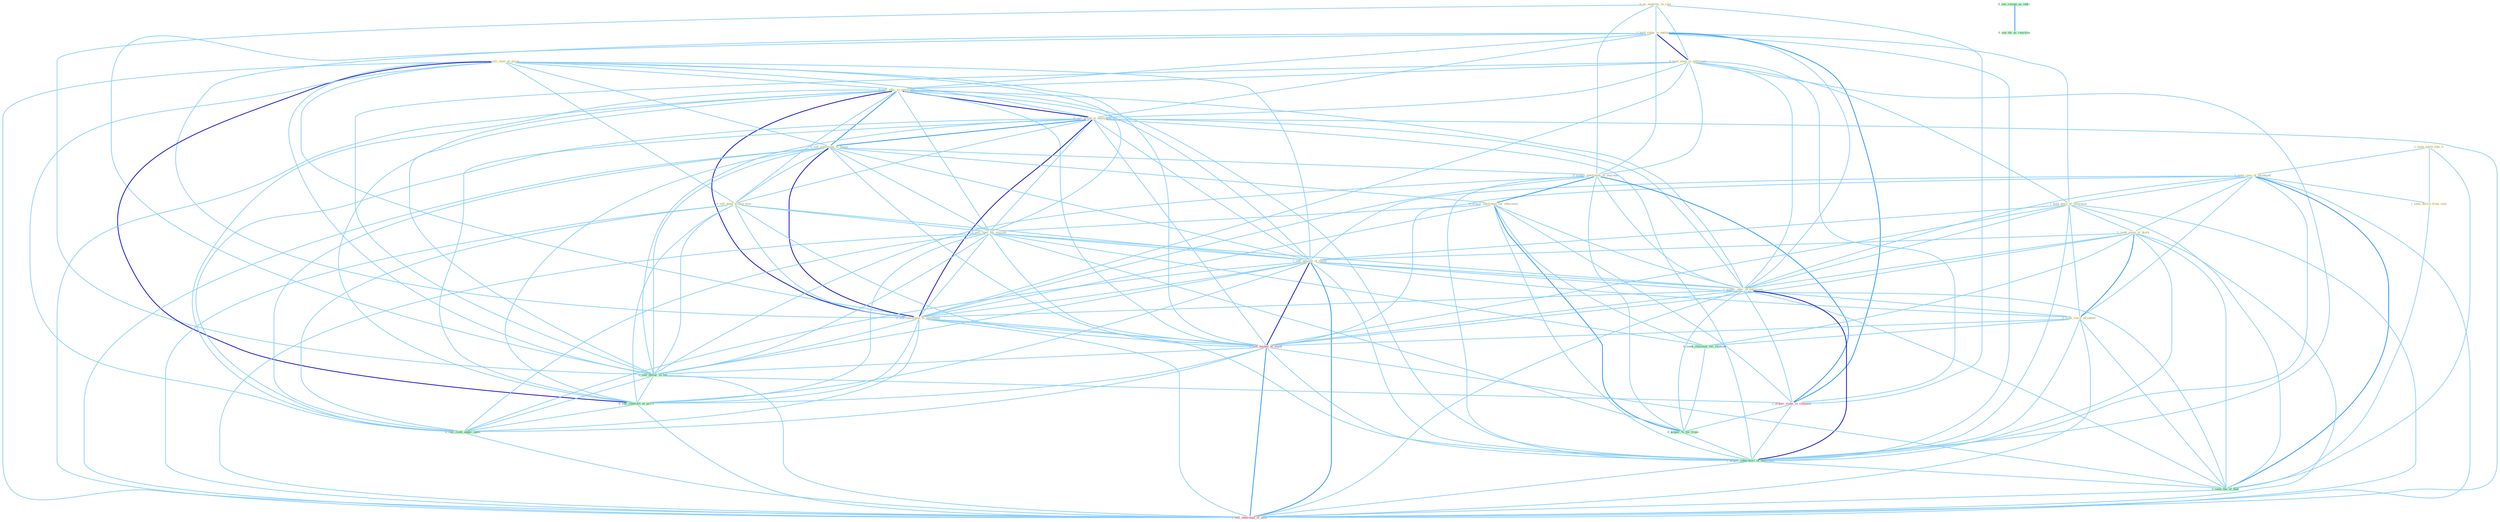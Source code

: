 Graph G{ 
    node
    [shape=polygon,style=filled,width=.5,height=.06,color="#BDFCC9",fixedsize=true,fontsize=4,
    fontcolor="#2f4f4f"];
    {node
    [color="#ffffe0", fontcolor="#8b7d6b"] "1_seen_anyth_like_it " "0_us_expertis_in_rest " "1_hold_stake_in_entitynam " "0_hold_meet_in_entitynam " "0_sell_steel_at_price " "1_seen_case_of_incompet " "0_sell_offic_to_entitynam " "0_sell_brand_to_entitynam " "0_sell_entitynam_to_buyer " "0_sell_bond_within_year " "0_acquir_entitynam_in_yearnum " "1_hold_posit_of_chairman " "0_acquir_entitynam_for_othernum " "1_seek_mean_of_block " "0_sell_oper_for_million " "1_sell_amount_of_stock " "1_acquir_oper_of_entitynam " "0_sell_entitynam_to_entitynam " "1_seen_declin_from_sale " "1_seek_clarif_of_intent "}
{node [color="#fff0f5", fontcolor="#b22222"] "1_sell_basket_of_stock " "1_acquir_stake_in_compani " "1_sell_othernum_of_offic "}
edge [color="#B0E2FF"];

	"1_seen_anyth_like_it " -- "1_seen_case_of_incompet " [w="1", color="#87cefa" ];
	"1_seen_anyth_like_it " -- "1_seen_declin_from_sale " [w="1", color="#87cefa" ];
	"1_seen_anyth_like_it " -- "1_seen_the_of_that " [w="1", color="#87cefa" ];
	"0_us_expertis_in_rest " -- "1_hold_stake_in_entitynam " [w="1", color="#87cefa" ];
	"0_us_expertis_in_rest " -- "0_hold_meet_in_entitynam " [w="1", color="#87cefa" ];
	"0_us_expertis_in_rest " -- "0_acquir_entitynam_in_yearnum " [w="1", color="#87cefa" ];
	"0_us_expertis_in_rest " -- "0_sell_dollar_in_lot " [w="1", color="#87cefa" ];
	"0_us_expertis_in_rest " -- "1_acquir_stake_in_compani " [w="1", color="#87cefa" ];
	"1_hold_stake_in_entitynam " -- "0_hold_meet_in_entitynam " [w="3", color="#0000cd" , len=0.6];
	"1_hold_stake_in_entitynam " -- "0_sell_offic_to_entitynam " [w="1", color="#87cefa" ];
	"1_hold_stake_in_entitynam " -- "0_sell_brand_to_entitynam " [w="1", color="#87cefa" ];
	"1_hold_stake_in_entitynam " -- "0_acquir_entitynam_in_yearnum " [w="1", color="#87cefa" ];
	"1_hold_stake_in_entitynam " -- "1_hold_posit_of_chairman " [w="1", color="#87cefa" ];
	"1_hold_stake_in_entitynam " -- "1_acquir_oper_of_entitynam " [w="1", color="#87cefa" ];
	"1_hold_stake_in_entitynam " -- "0_sell_entitynam_to_entitynam " [w="1", color="#87cefa" ];
	"1_hold_stake_in_entitynam " -- "0_sell_dollar_in_lot " [w="1", color="#87cefa" ];
	"1_hold_stake_in_entitynam " -- "1_acquir_stake_in_compani " [w="2", color="#1e90ff" , len=0.8];
	"1_hold_stake_in_entitynam " -- "1_acquir_laboratori_of_entitynam " [w="1", color="#87cefa" ];
	"0_hold_meet_in_entitynam " -- "0_sell_offic_to_entitynam " [w="1", color="#87cefa" ];
	"0_hold_meet_in_entitynam " -- "0_sell_brand_to_entitynam " [w="1", color="#87cefa" ];
	"0_hold_meet_in_entitynam " -- "0_acquir_entitynam_in_yearnum " [w="1", color="#87cefa" ];
	"0_hold_meet_in_entitynam " -- "1_hold_posit_of_chairman " [w="1", color="#87cefa" ];
	"0_hold_meet_in_entitynam " -- "1_acquir_oper_of_entitynam " [w="1", color="#87cefa" ];
	"0_hold_meet_in_entitynam " -- "0_sell_entitynam_to_entitynam " [w="1", color="#87cefa" ];
	"0_hold_meet_in_entitynam " -- "0_sell_dollar_in_lot " [w="1", color="#87cefa" ];
	"0_hold_meet_in_entitynam " -- "1_acquir_stake_in_compani " [w="1", color="#87cefa" ];
	"0_hold_meet_in_entitynam " -- "1_acquir_laboratori_of_entitynam " [w="1", color="#87cefa" ];
	"0_sell_steel_at_price " -- "0_sell_offic_to_entitynam " [w="1", color="#87cefa" ];
	"0_sell_steel_at_price " -- "0_sell_brand_to_entitynam " [w="1", color="#87cefa" ];
	"0_sell_steel_at_price " -- "0_sell_entitynam_to_buyer " [w="1", color="#87cefa" ];
	"0_sell_steel_at_price " -- "0_sell_bond_within_year " [w="1", color="#87cefa" ];
	"0_sell_steel_at_price " -- "0_sell_oper_for_million " [w="1", color="#87cefa" ];
	"0_sell_steel_at_price " -- "1_sell_amount_of_stock " [w="1", color="#87cefa" ];
	"0_sell_steel_at_price " -- "0_sell_entitynam_to_entitynam " [w="1", color="#87cefa" ];
	"0_sell_steel_at_price " -- "1_sell_basket_of_stock " [w="1", color="#87cefa" ];
	"0_sell_steel_at_price " -- "0_sell_dollar_in_lot " [w="1", color="#87cefa" ];
	"0_sell_steel_at_price " -- "0_sell_contract_at_price " [w="3", color="#0000cd" , len=0.6];
	"0_sell_steel_at_price " -- "0_sell_cloth_under_label " [w="1", color="#87cefa" ];
	"0_sell_steel_at_price " -- "1_sell_othernum_of_offic " [w="1", color="#87cefa" ];
	"1_seen_case_of_incompet " -- "1_hold_posit_of_chairman " [w="1", color="#87cefa" ];
	"1_seen_case_of_incompet " -- "1_seek_mean_of_block " [w="1", color="#87cefa" ];
	"1_seen_case_of_incompet " -- "1_sell_amount_of_stock " [w="1", color="#87cefa" ];
	"1_seen_case_of_incompet " -- "1_acquir_oper_of_entitynam " [w="1", color="#87cefa" ];
	"1_seen_case_of_incompet " -- "1_seen_declin_from_sale " [w="1", color="#87cefa" ];
	"1_seen_case_of_incompet " -- "1_seek_clarif_of_intent " [w="1", color="#87cefa" ];
	"1_seen_case_of_incompet " -- "1_sell_basket_of_stock " [w="1", color="#87cefa" ];
	"1_seen_case_of_incompet " -- "1_acquir_laboratori_of_entitynam " [w="1", color="#87cefa" ];
	"1_seen_case_of_incompet " -- "1_seen_the_of_that " [w="2", color="#1e90ff" , len=0.8];
	"1_seen_case_of_incompet " -- "1_sell_othernum_of_offic " [w="1", color="#87cefa" ];
	"0_sell_offic_to_entitynam " -- "0_sell_brand_to_entitynam " [w="3", color="#0000cd" , len=0.6];
	"0_sell_offic_to_entitynam " -- "0_sell_entitynam_to_buyer " [w="2", color="#1e90ff" , len=0.8];
	"0_sell_offic_to_entitynam " -- "0_sell_bond_within_year " [w="1", color="#87cefa" ];
	"0_sell_offic_to_entitynam " -- "0_sell_oper_for_million " [w="1", color="#87cefa" ];
	"0_sell_offic_to_entitynam " -- "1_sell_amount_of_stock " [w="1", color="#87cefa" ];
	"0_sell_offic_to_entitynam " -- "1_acquir_oper_of_entitynam " [w="1", color="#87cefa" ];
	"0_sell_offic_to_entitynam " -- "0_sell_entitynam_to_entitynam " [w="3", color="#0000cd" , len=0.6];
	"0_sell_offic_to_entitynam " -- "1_sell_basket_of_stock " [w="1", color="#87cefa" ];
	"0_sell_offic_to_entitynam " -- "0_sell_dollar_in_lot " [w="1", color="#87cefa" ];
	"0_sell_offic_to_entitynam " -- "0_sell_contract_at_price " [w="1", color="#87cefa" ];
	"0_sell_offic_to_entitynam " -- "1_acquir_laboratori_of_entitynam " [w="1", color="#87cefa" ];
	"0_sell_offic_to_entitynam " -- "0_sell_cloth_under_label " [w="1", color="#87cefa" ];
	"0_sell_offic_to_entitynam " -- "1_sell_othernum_of_offic " [w="1", color="#87cefa" ];
	"0_sell_brand_to_entitynam " -- "0_sell_entitynam_to_buyer " [w="2", color="#1e90ff" , len=0.8];
	"0_sell_brand_to_entitynam " -- "0_sell_bond_within_year " [w="1", color="#87cefa" ];
	"0_sell_brand_to_entitynam " -- "0_sell_oper_for_million " [w="1", color="#87cefa" ];
	"0_sell_brand_to_entitynam " -- "1_sell_amount_of_stock " [w="1", color="#87cefa" ];
	"0_sell_brand_to_entitynam " -- "1_acquir_oper_of_entitynam " [w="1", color="#87cefa" ];
	"0_sell_brand_to_entitynam " -- "0_sell_entitynam_to_entitynam " [w="3", color="#0000cd" , len=0.6];
	"0_sell_brand_to_entitynam " -- "1_sell_basket_of_stock " [w="1", color="#87cefa" ];
	"0_sell_brand_to_entitynam " -- "0_sell_dollar_in_lot " [w="1", color="#87cefa" ];
	"0_sell_brand_to_entitynam " -- "0_sell_contract_at_price " [w="1", color="#87cefa" ];
	"0_sell_brand_to_entitynam " -- "1_acquir_laboratori_of_entitynam " [w="1", color="#87cefa" ];
	"0_sell_brand_to_entitynam " -- "0_sell_cloth_under_label " [w="1", color="#87cefa" ];
	"0_sell_brand_to_entitynam " -- "1_sell_othernum_of_offic " [w="1", color="#87cefa" ];
	"0_sell_entitynam_to_buyer " -- "0_sell_bond_within_year " [w="1", color="#87cefa" ];
	"0_sell_entitynam_to_buyer " -- "0_acquir_entitynam_in_yearnum " [w="1", color="#87cefa" ];
	"0_sell_entitynam_to_buyer " -- "0_acquir_entitynam_for_othernum " [w="1", color="#87cefa" ];
	"0_sell_entitynam_to_buyer " -- "0_sell_oper_for_million " [w="1", color="#87cefa" ];
	"0_sell_entitynam_to_buyer " -- "1_sell_amount_of_stock " [w="1", color="#87cefa" ];
	"0_sell_entitynam_to_buyer " -- "0_sell_entitynam_to_entitynam " [w="3", color="#0000cd" , len=0.6];
	"0_sell_entitynam_to_buyer " -- "1_sell_basket_of_stock " [w="1", color="#87cefa" ];
	"0_sell_entitynam_to_buyer " -- "0_sell_dollar_in_lot " [w="1", color="#87cefa" ];
	"0_sell_entitynam_to_buyer " -- "0_sell_contract_at_price " [w="1", color="#87cefa" ];
	"0_sell_entitynam_to_buyer " -- "0_sell_cloth_under_label " [w="1", color="#87cefa" ];
	"0_sell_entitynam_to_buyer " -- "1_sell_othernum_of_offic " [w="1", color="#87cefa" ];
	"0_sell_bond_within_year " -- "0_sell_oper_for_million " [w="1", color="#87cefa" ];
	"0_sell_bond_within_year " -- "1_sell_amount_of_stock " [w="1", color="#87cefa" ];
	"0_sell_bond_within_year " -- "0_sell_entitynam_to_entitynam " [w="1", color="#87cefa" ];
	"0_sell_bond_within_year " -- "1_sell_basket_of_stock " [w="1", color="#87cefa" ];
	"0_sell_bond_within_year " -- "0_sell_dollar_in_lot " [w="1", color="#87cefa" ];
	"0_sell_bond_within_year " -- "0_sell_contract_at_price " [w="1", color="#87cefa" ];
	"0_sell_bond_within_year " -- "0_sell_cloth_under_label " [w="1", color="#87cefa" ];
	"0_sell_bond_within_year " -- "1_sell_othernum_of_offic " [w="1", color="#87cefa" ];
	"0_acquir_entitynam_in_yearnum " -- "0_acquir_entitynam_for_othernum " [w="2", color="#1e90ff" , len=0.8];
	"0_acquir_entitynam_in_yearnum " -- "1_acquir_oper_of_entitynam " [w="1", color="#87cefa" ];
	"0_acquir_entitynam_in_yearnum " -- "0_sell_entitynam_to_entitynam " [w="1", color="#87cefa" ];
	"0_acquir_entitynam_in_yearnum " -- "0_sell_dollar_in_lot " [w="1", color="#87cefa" ];
	"0_acquir_entitynam_in_yearnum " -- "1_acquir_stake_in_compani " [w="2", color="#1e90ff" , len=0.8];
	"0_acquir_entitynam_in_yearnum " -- "0_acquir_%_for_franc " [w="1", color="#87cefa" ];
	"0_acquir_entitynam_in_yearnum " -- "1_acquir_laboratori_of_entitynam " [w="1", color="#87cefa" ];
	"1_hold_posit_of_chairman " -- "1_seek_mean_of_block " [w="1", color="#87cefa" ];
	"1_hold_posit_of_chairman " -- "1_sell_amount_of_stock " [w="1", color="#87cefa" ];
	"1_hold_posit_of_chairman " -- "1_acquir_oper_of_entitynam " [w="1", color="#87cefa" ];
	"1_hold_posit_of_chairman " -- "1_seek_clarif_of_intent " [w="1", color="#87cefa" ];
	"1_hold_posit_of_chairman " -- "1_sell_basket_of_stock " [w="1", color="#87cefa" ];
	"1_hold_posit_of_chairman " -- "1_acquir_laboratori_of_entitynam " [w="1", color="#87cefa" ];
	"1_hold_posit_of_chairman " -- "1_seen_the_of_that " [w="1", color="#87cefa" ];
	"1_hold_posit_of_chairman " -- "1_sell_othernum_of_offic " [w="1", color="#87cefa" ];
	"0_acquir_entitynam_for_othernum " -- "0_sell_oper_for_million " [w="1", color="#87cefa" ];
	"0_acquir_entitynam_for_othernum " -- "1_acquir_oper_of_entitynam " [w="1", color="#87cefa" ];
	"0_acquir_entitynam_for_othernum " -- "0_sell_entitynam_to_entitynam " [w="1", color="#87cefa" ];
	"0_acquir_entitynam_for_othernum " -- "0_seek_classmat_for_reunion " [w="1", color="#87cefa" ];
	"0_acquir_entitynam_for_othernum " -- "1_acquir_stake_in_compani " [w="1", color="#87cefa" ];
	"0_acquir_entitynam_for_othernum " -- "0_acquir_%_for_franc " [w="2", color="#1e90ff" , len=0.8];
	"0_acquir_entitynam_for_othernum " -- "1_acquir_laboratori_of_entitynam " [w="1", color="#87cefa" ];
	"1_seek_mean_of_block " -- "1_sell_amount_of_stock " [w="1", color="#87cefa" ];
	"1_seek_mean_of_block " -- "1_acquir_oper_of_entitynam " [w="1", color="#87cefa" ];
	"1_seek_mean_of_block " -- "1_seek_clarif_of_intent " [w="2", color="#1e90ff" , len=0.8];
	"1_seek_mean_of_block " -- "0_seek_classmat_for_reunion " [w="1", color="#87cefa" ];
	"1_seek_mean_of_block " -- "1_sell_basket_of_stock " [w="1", color="#87cefa" ];
	"1_seek_mean_of_block " -- "1_acquir_laboratori_of_entitynam " [w="1", color="#87cefa" ];
	"1_seek_mean_of_block " -- "1_seen_the_of_that " [w="1", color="#87cefa" ];
	"1_seek_mean_of_block " -- "1_sell_othernum_of_offic " [w="1", color="#87cefa" ];
	"0_sell_oper_for_million " -- "1_sell_amount_of_stock " [w="1", color="#87cefa" ];
	"0_sell_oper_for_million " -- "1_acquir_oper_of_entitynam " [w="1", color="#87cefa" ];
	"0_sell_oper_for_million " -- "0_sell_entitynam_to_entitynam " [w="1", color="#87cefa" ];
	"0_sell_oper_for_million " -- "0_seek_classmat_for_reunion " [w="1", color="#87cefa" ];
	"0_sell_oper_for_million " -- "1_sell_basket_of_stock " [w="1", color="#87cefa" ];
	"0_sell_oper_for_million " -- "0_sell_dollar_in_lot " [w="1", color="#87cefa" ];
	"0_sell_oper_for_million " -- "0_acquir_%_for_franc " [w="1", color="#87cefa" ];
	"0_sell_oper_for_million " -- "0_sell_contract_at_price " [w="1", color="#87cefa" ];
	"0_sell_oper_for_million " -- "0_sell_cloth_under_label " [w="1", color="#87cefa" ];
	"0_sell_oper_for_million " -- "1_sell_othernum_of_offic " [w="1", color="#87cefa" ];
	"1_sell_amount_of_stock " -- "1_acquir_oper_of_entitynam " [w="1", color="#87cefa" ];
	"1_sell_amount_of_stock " -- "0_sell_entitynam_to_entitynam " [w="1", color="#87cefa" ];
	"1_sell_amount_of_stock " -- "1_seek_clarif_of_intent " [w="1", color="#87cefa" ];
	"1_sell_amount_of_stock " -- "1_sell_basket_of_stock " [w="3", color="#0000cd" , len=0.6];
	"1_sell_amount_of_stock " -- "0_sell_dollar_in_lot " [w="1", color="#87cefa" ];
	"1_sell_amount_of_stock " -- "0_sell_contract_at_price " [w="1", color="#87cefa" ];
	"1_sell_amount_of_stock " -- "1_acquir_laboratori_of_entitynam " [w="1", color="#87cefa" ];
	"1_sell_amount_of_stock " -- "0_sell_cloth_under_label " [w="1", color="#87cefa" ];
	"1_sell_amount_of_stock " -- "1_seen_the_of_that " [w="1", color="#87cefa" ];
	"1_sell_amount_of_stock " -- "1_sell_othernum_of_offic " [w="2", color="#1e90ff" , len=0.8];
	"1_acquir_oper_of_entitynam " -- "0_sell_entitynam_to_entitynam " [w="1", color="#87cefa" ];
	"1_acquir_oper_of_entitynam " -- "1_seek_clarif_of_intent " [w="1", color="#87cefa" ];
	"1_acquir_oper_of_entitynam " -- "1_sell_basket_of_stock " [w="1", color="#87cefa" ];
	"1_acquir_oper_of_entitynam " -- "1_acquir_stake_in_compani " [w="1", color="#87cefa" ];
	"1_acquir_oper_of_entitynam " -- "0_acquir_%_for_franc " [w="1", color="#87cefa" ];
	"1_acquir_oper_of_entitynam " -- "1_acquir_laboratori_of_entitynam " [w="3", color="#0000cd" , len=0.6];
	"1_acquir_oper_of_entitynam " -- "1_seen_the_of_that " [w="1", color="#87cefa" ];
	"1_acquir_oper_of_entitynam " -- "1_sell_othernum_of_offic " [w="1", color="#87cefa" ];
	"0_sell_entitynam_to_entitynam " -- "1_sell_basket_of_stock " [w="1", color="#87cefa" ];
	"0_sell_entitynam_to_entitynam " -- "0_sell_dollar_in_lot " [w="1", color="#87cefa" ];
	"0_sell_entitynam_to_entitynam " -- "0_sell_contract_at_price " [w="1", color="#87cefa" ];
	"0_sell_entitynam_to_entitynam " -- "1_acquir_laboratori_of_entitynam " [w="1", color="#87cefa" ];
	"0_sell_entitynam_to_entitynam " -- "0_sell_cloth_under_label " [w="1", color="#87cefa" ];
	"0_sell_entitynam_to_entitynam " -- "1_sell_othernum_of_offic " [w="1", color="#87cefa" ];
	"1_seen_declin_from_sale " -- "1_seen_the_of_that " [w="1", color="#87cefa" ];
	"1_seek_clarif_of_intent " -- "0_seek_classmat_for_reunion " [w="1", color="#87cefa" ];
	"1_seek_clarif_of_intent " -- "1_sell_basket_of_stock " [w="1", color="#87cefa" ];
	"1_seek_clarif_of_intent " -- "1_acquir_laboratori_of_entitynam " [w="1", color="#87cefa" ];
	"1_seek_clarif_of_intent " -- "1_seen_the_of_that " [w="1", color="#87cefa" ];
	"1_seek_clarif_of_intent " -- "1_sell_othernum_of_offic " [w="1", color="#87cefa" ];
	"0_seek_classmat_for_reunion " -- "0_acquir_%_for_franc " [w="1", color="#87cefa" ];
	"1_sell_basket_of_stock " -- "0_sell_dollar_in_lot " [w="1", color="#87cefa" ];
	"1_sell_basket_of_stock " -- "0_sell_contract_at_price " [w="1", color="#87cefa" ];
	"1_sell_basket_of_stock " -- "1_acquir_laboratori_of_entitynam " [w="1", color="#87cefa" ];
	"1_sell_basket_of_stock " -- "0_sell_cloth_under_label " [w="1", color="#87cefa" ];
	"1_sell_basket_of_stock " -- "1_seen_the_of_that " [w="1", color="#87cefa" ];
	"1_sell_basket_of_stock " -- "1_sell_othernum_of_offic " [w="2", color="#1e90ff" , len=0.8];
	"0_sell_dollar_in_lot " -- "1_acquir_stake_in_compani " [w="1", color="#87cefa" ];
	"0_sell_dollar_in_lot " -- "0_sell_contract_at_price " [w="1", color="#87cefa" ];
	"0_sell_dollar_in_lot " -- "0_sell_cloth_under_label " [w="1", color="#87cefa" ];
	"0_sell_dollar_in_lot " -- "1_sell_othernum_of_offic " [w="1", color="#87cefa" ];
	"0_see_resign_as_indic " -- "0_see_thi_as_reaction " [w="2", color="#1e90ff" , len=0.8];
	"1_acquir_stake_in_compani " -- "0_acquir_%_for_franc " [w="1", color="#87cefa" ];
	"1_acquir_stake_in_compani " -- "1_acquir_laboratori_of_entitynam " [w="1", color="#87cefa" ];
	"0_acquir_%_for_franc " -- "1_acquir_laboratori_of_entitynam " [w="1", color="#87cefa" ];
	"0_sell_contract_at_price " -- "0_sell_cloth_under_label " [w="1", color="#87cefa" ];
	"0_sell_contract_at_price " -- "1_sell_othernum_of_offic " [w="1", color="#87cefa" ];
	"1_acquir_laboratori_of_entitynam " -- "1_seen_the_of_that " [w="1", color="#87cefa" ];
	"1_acquir_laboratori_of_entitynam " -- "1_sell_othernum_of_offic " [w="1", color="#87cefa" ];
	"0_sell_cloth_under_label " -- "1_sell_othernum_of_offic " [w="1", color="#87cefa" ];
	"1_seen_the_of_that " -- "1_sell_othernum_of_offic " [w="1", color="#87cefa" ];
}